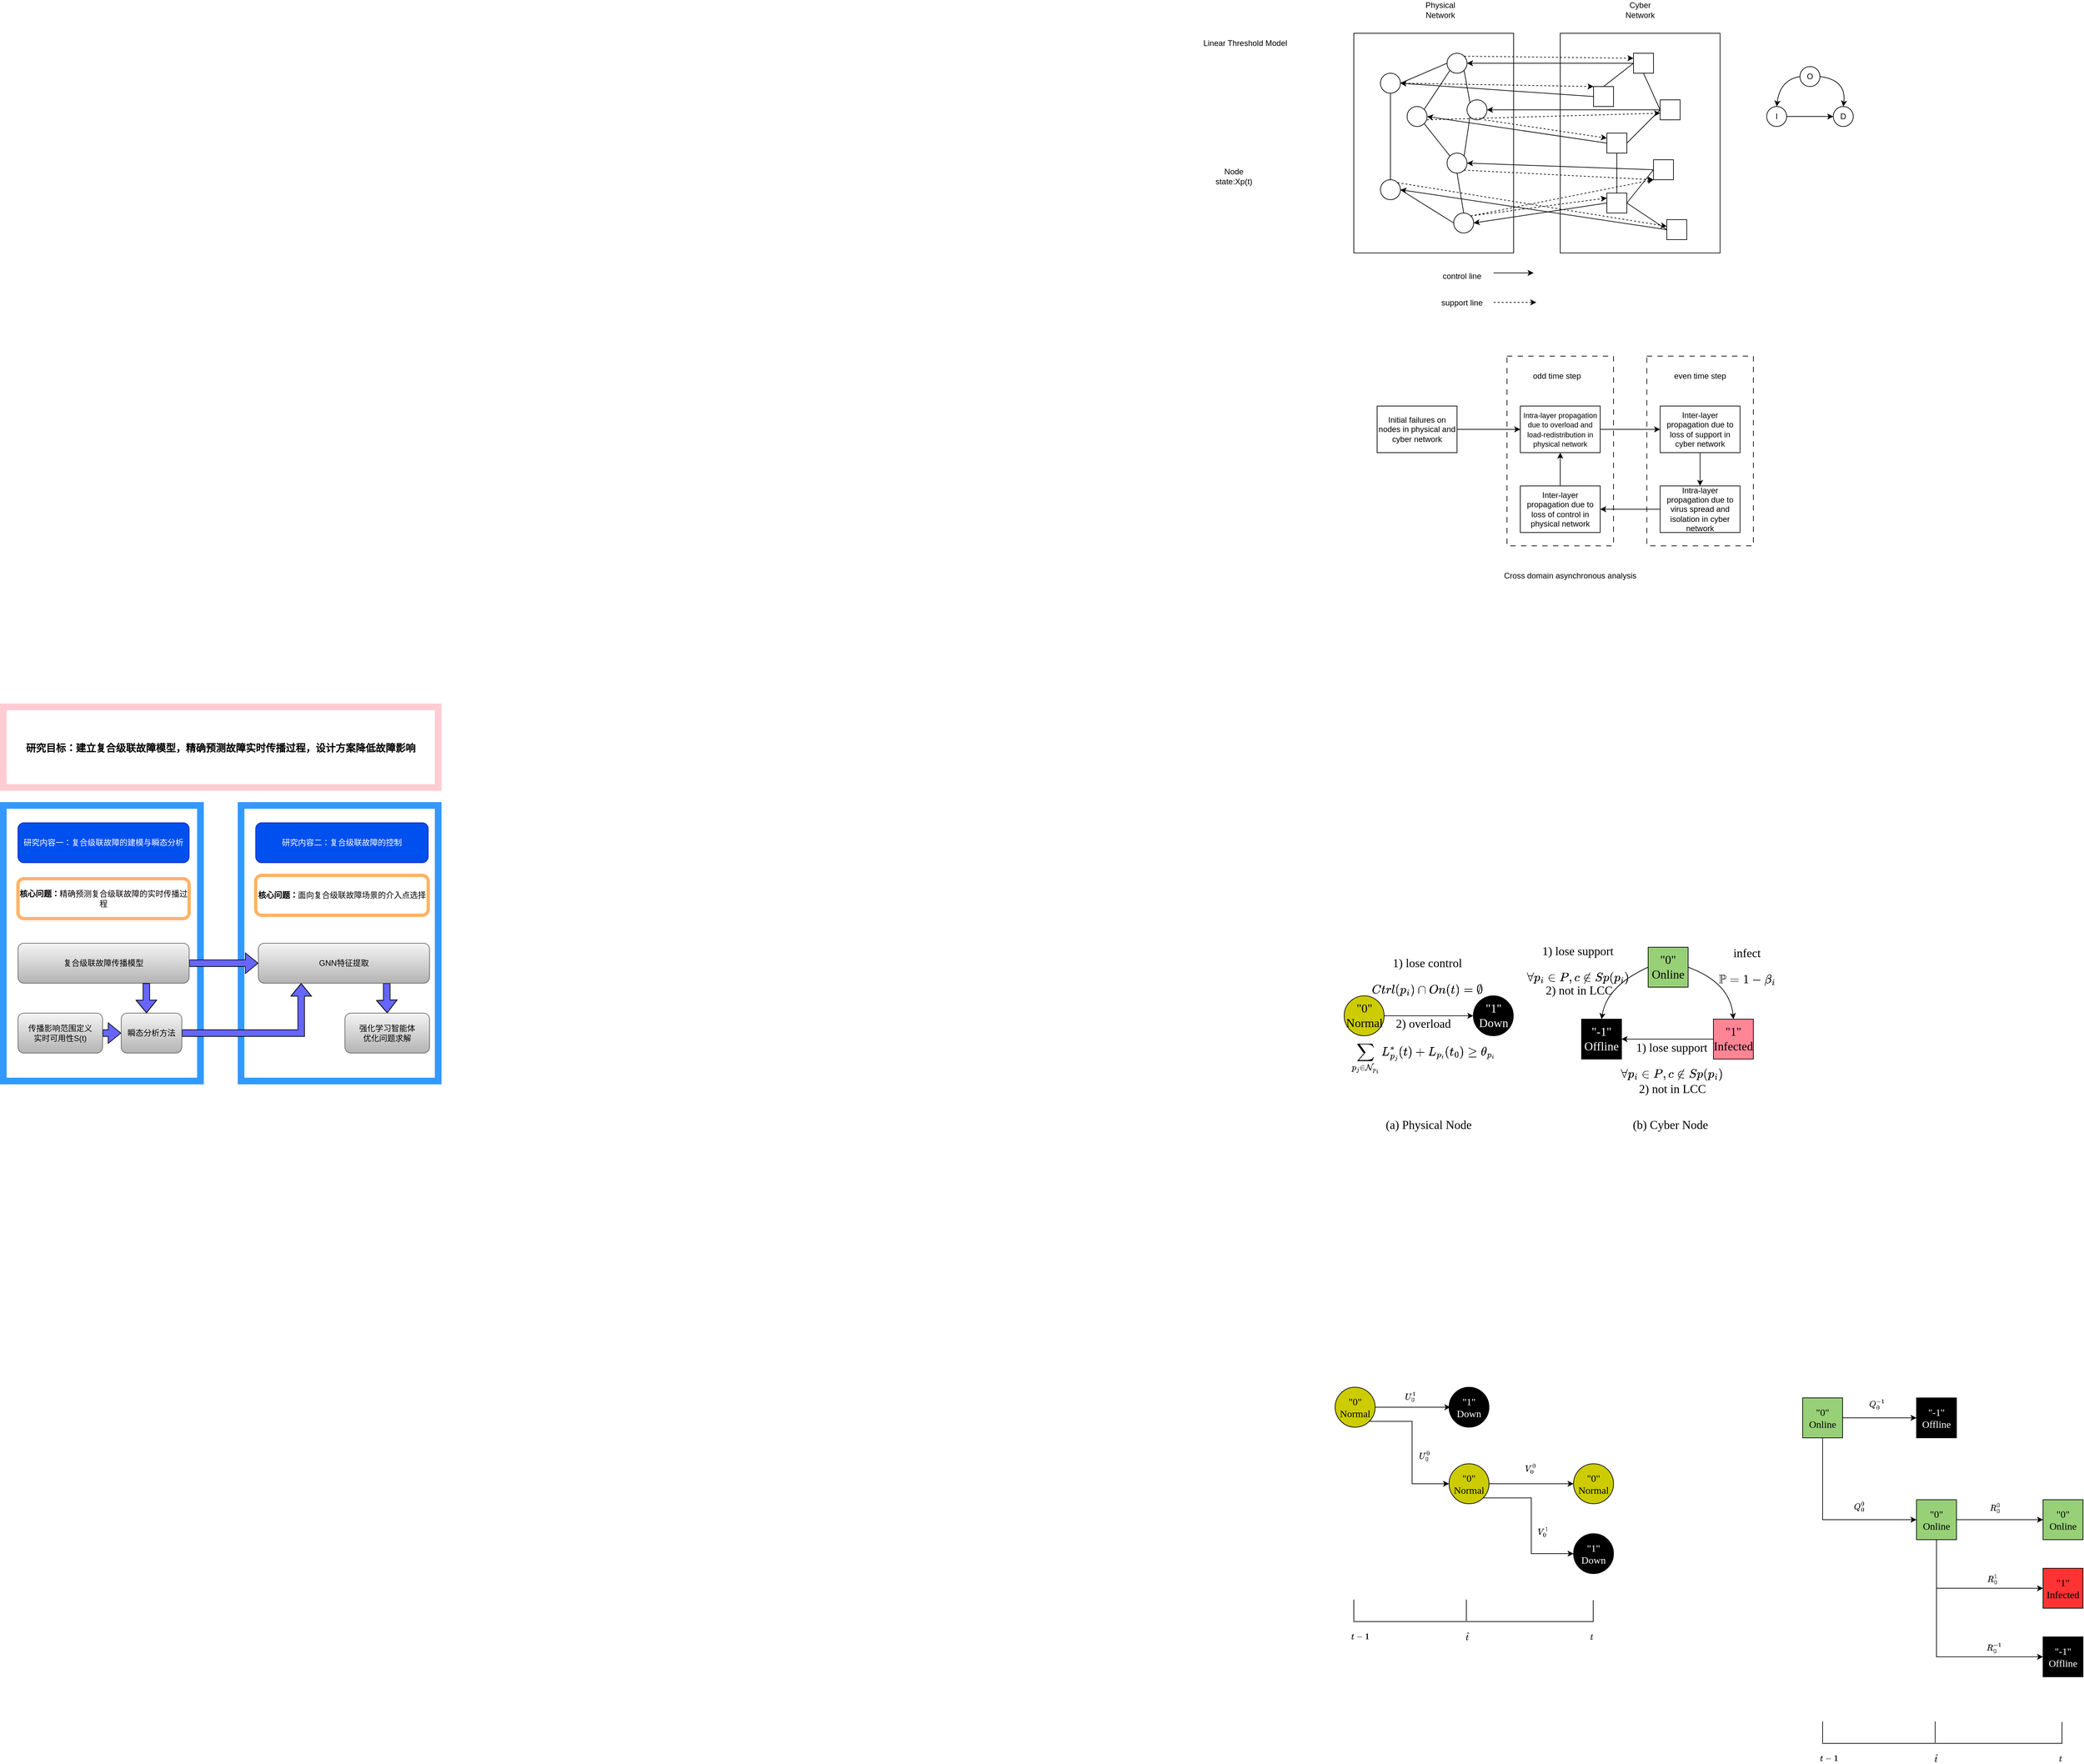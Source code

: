 <mxfile version="24.3.1" type="github">
  <diagram name="第 1 页" id="u9oxC_GmH5SRg3YtXVf3">
    <mxGraphModel dx="3825" dy="1188" grid="0" gridSize="10" guides="1" tooltips="1" connect="1" arrows="1" fold="1" page="0" pageScale="1" pageWidth="827" pageHeight="1169" math="1" shadow="0">
      <root>
        <mxCell id="0" />
        <mxCell id="1" parent="0" />
        <mxCell id="3hDGh_fN547TRMsfohZi-88" value="" style="rounded=0;whiteSpace=wrap;html=1;dashed=1;dashPattern=8 8;" parent="1" vertex="1">
          <mxGeometry x="190" y="525" width="160" height="285" as="geometry" />
        </mxCell>
        <mxCell id="3hDGh_fN547TRMsfohZi-86" value="" style="rounded=0;whiteSpace=wrap;html=1;dashed=1;dashPattern=8 8;" parent="1" vertex="1">
          <mxGeometry x="-20" y="525" width="160" height="285" as="geometry" />
        </mxCell>
        <mxCell id="3hDGh_fN547TRMsfohZi-1" value="" style="rounded=0;whiteSpace=wrap;html=1;" parent="1" vertex="1">
          <mxGeometry x="-250" y="40" width="240" height="330" as="geometry" />
        </mxCell>
        <mxCell id="3hDGh_fN547TRMsfohZi-2" value="" style="ellipse;whiteSpace=wrap;html=1;aspect=fixed;" parent="1" vertex="1">
          <mxGeometry x="-110" y="70" width="30" height="30" as="geometry" />
        </mxCell>
        <mxCell id="3hDGh_fN547TRMsfohZi-3" value="" style="ellipse;whiteSpace=wrap;html=1;aspect=fixed;" parent="1" vertex="1">
          <mxGeometry x="-170" y="150" width="30" height="30" as="geometry" />
        </mxCell>
        <mxCell id="3hDGh_fN547TRMsfohZi-4" value="" style="ellipse;whiteSpace=wrap;html=1;aspect=fixed;" parent="1" vertex="1">
          <mxGeometry x="-80" y="140" width="30" height="30" as="geometry" />
        </mxCell>
        <mxCell id="3hDGh_fN547TRMsfohZi-5" value="" style="ellipse;whiteSpace=wrap;html=1;aspect=fixed;" parent="1" vertex="1">
          <mxGeometry x="-210" y="100" width="30" height="30" as="geometry" />
        </mxCell>
        <mxCell id="3hDGh_fN547TRMsfohZi-6" value="" style="ellipse;whiteSpace=wrap;html=1;aspect=fixed;" parent="1" vertex="1">
          <mxGeometry x="-210" y="260" width="30" height="30" as="geometry" />
        </mxCell>
        <mxCell id="3hDGh_fN547TRMsfohZi-7" value="" style="ellipse;whiteSpace=wrap;html=1;aspect=fixed;" parent="1" vertex="1">
          <mxGeometry x="-110" y="220" width="30" height="30" as="geometry" />
        </mxCell>
        <mxCell id="3hDGh_fN547TRMsfohZi-8" value="" style="ellipse;whiteSpace=wrap;html=1;aspect=fixed;" parent="1" vertex="1">
          <mxGeometry x="-100" y="310" width="30" height="30" as="geometry" />
        </mxCell>
        <mxCell id="3hDGh_fN547TRMsfohZi-10" value="" style="endArrow=none;html=1;rounded=0;entryX=0;entryY=1;entryDx=0;entryDy=0;exitX=1;exitY=0;exitDx=0;exitDy=0;" parent="1" source="3hDGh_fN547TRMsfohZi-3" target="3hDGh_fN547TRMsfohZi-2" edge="1">
          <mxGeometry width="50" height="50" relative="1" as="geometry">
            <mxPoint x="-90" y="430" as="sourcePoint" />
            <mxPoint x="-40" y="380" as="targetPoint" />
          </mxGeometry>
        </mxCell>
        <mxCell id="3hDGh_fN547TRMsfohZi-11" value="" style="endArrow=none;html=1;rounded=0;entryX=1;entryY=1;entryDx=0;entryDy=0;exitX=0;exitY=0;exitDx=0;exitDy=0;" parent="1" source="3hDGh_fN547TRMsfohZi-4" target="3hDGh_fN547TRMsfohZi-2" edge="1">
          <mxGeometry width="50" height="50" relative="1" as="geometry">
            <mxPoint x="-90" y="430" as="sourcePoint" />
            <mxPoint x="-40" y="380" as="targetPoint" />
          </mxGeometry>
        </mxCell>
        <mxCell id="3hDGh_fN547TRMsfohZi-12" value="" style="endArrow=none;html=1;rounded=0;entryX=0;entryY=0.5;entryDx=0;entryDy=0;exitX=1;exitY=0.5;exitDx=0;exitDy=0;" parent="1" source="3hDGh_fN547TRMsfohZi-5" target="3hDGh_fN547TRMsfohZi-2" edge="1">
          <mxGeometry width="50" height="50" relative="1" as="geometry">
            <mxPoint x="-90" y="430" as="sourcePoint" />
            <mxPoint x="-40" y="380" as="targetPoint" />
          </mxGeometry>
        </mxCell>
        <mxCell id="3hDGh_fN547TRMsfohZi-13" value="" style="endArrow=none;html=1;rounded=0;entryX=1;entryY=1;entryDx=0;entryDy=0;exitX=0;exitY=0;exitDx=0;exitDy=0;" parent="1" source="3hDGh_fN547TRMsfohZi-7" target="3hDGh_fN547TRMsfohZi-3" edge="1">
          <mxGeometry width="50" height="50" relative="1" as="geometry">
            <mxPoint x="-90" y="430" as="sourcePoint" />
            <mxPoint x="-40" y="380" as="targetPoint" />
          </mxGeometry>
        </mxCell>
        <mxCell id="3hDGh_fN547TRMsfohZi-14" value="" style="endArrow=none;html=1;rounded=0;entryX=0;entryY=1;entryDx=0;entryDy=0;exitX=1;exitY=0;exitDx=0;exitDy=0;" parent="1" source="3hDGh_fN547TRMsfohZi-7" target="3hDGh_fN547TRMsfohZi-4" edge="1">
          <mxGeometry width="50" height="50" relative="1" as="geometry">
            <mxPoint x="-90" y="430" as="sourcePoint" />
            <mxPoint x="-40" y="380" as="targetPoint" />
          </mxGeometry>
        </mxCell>
        <mxCell id="3hDGh_fN547TRMsfohZi-15" value="" style="endArrow=none;html=1;rounded=0;entryX=0.5;entryY=1;entryDx=0;entryDy=0;exitX=0.5;exitY=0;exitDx=0;exitDy=0;" parent="1" source="3hDGh_fN547TRMsfohZi-8" target="3hDGh_fN547TRMsfohZi-7" edge="1">
          <mxGeometry width="50" height="50" relative="1" as="geometry">
            <mxPoint x="-90" y="430" as="sourcePoint" />
            <mxPoint x="-40" y="380" as="targetPoint" />
          </mxGeometry>
        </mxCell>
        <mxCell id="3hDGh_fN547TRMsfohZi-16" value="" style="endArrow=none;html=1;rounded=0;entryX=0.5;entryY=1;entryDx=0;entryDy=0;exitX=0.5;exitY=0;exitDx=0;exitDy=0;" parent="1" source="3hDGh_fN547TRMsfohZi-6" target="3hDGh_fN547TRMsfohZi-5" edge="1">
          <mxGeometry width="50" height="50" relative="1" as="geometry">
            <mxPoint x="-90" y="430" as="sourcePoint" />
            <mxPoint x="-40" y="380" as="targetPoint" />
          </mxGeometry>
        </mxCell>
        <mxCell id="3hDGh_fN547TRMsfohZi-17" value="" style="endArrow=none;html=1;rounded=0;entryX=1;entryY=0.5;entryDx=0;entryDy=0;exitX=0;exitY=0.5;exitDx=0;exitDy=0;" parent="1" source="3hDGh_fN547TRMsfohZi-8" target="3hDGh_fN547TRMsfohZi-6" edge="1">
          <mxGeometry width="50" height="50" relative="1" as="geometry">
            <mxPoint x="-90" y="430" as="sourcePoint" />
            <mxPoint x="-40" y="380" as="targetPoint" />
          </mxGeometry>
        </mxCell>
        <mxCell id="3hDGh_fN547TRMsfohZi-18" value="" style="rounded=0;whiteSpace=wrap;html=1;" parent="1" vertex="1">
          <mxGeometry x="60" y="40" width="240" height="330" as="geometry" />
        </mxCell>
        <mxCell id="3hDGh_fN547TRMsfohZi-32" value="" style="rounded=0;whiteSpace=wrap;html=1;" parent="1" vertex="1">
          <mxGeometry x="170" y="70" width="30" height="30" as="geometry" />
        </mxCell>
        <mxCell id="3hDGh_fN547TRMsfohZi-33" value="" style="rounded=0;whiteSpace=wrap;html=1;" parent="1" vertex="1">
          <mxGeometry x="110" y="120" width="30" height="30" as="geometry" />
        </mxCell>
        <mxCell id="3hDGh_fN547TRMsfohZi-34" value="" style="rounded=0;whiteSpace=wrap;html=1;" parent="1" vertex="1">
          <mxGeometry x="210" y="140" width="30" height="30" as="geometry" />
        </mxCell>
        <mxCell id="3hDGh_fN547TRMsfohZi-35" value="" style="rounded=0;whiteSpace=wrap;html=1;" parent="1" vertex="1">
          <mxGeometry x="130" y="190" width="30" height="30" as="geometry" />
        </mxCell>
        <mxCell id="3hDGh_fN547TRMsfohZi-36" value="" style="rounded=0;whiteSpace=wrap;html=1;" parent="1" vertex="1">
          <mxGeometry x="200" y="230" width="30" height="30" as="geometry" />
        </mxCell>
        <mxCell id="3hDGh_fN547TRMsfohZi-37" value="" style="rounded=0;whiteSpace=wrap;html=1;" parent="1" vertex="1">
          <mxGeometry x="130" y="280" width="30" height="30" as="geometry" />
        </mxCell>
        <mxCell id="3hDGh_fN547TRMsfohZi-38" value="" style="rounded=0;whiteSpace=wrap;html=1;" parent="1" vertex="1">
          <mxGeometry x="220" y="320" width="30" height="30" as="geometry" />
        </mxCell>
        <mxCell id="3hDGh_fN547TRMsfohZi-39" value="" style="endArrow=none;html=1;rounded=0;entryX=0;entryY=0.5;entryDx=0;entryDy=0;exitX=0.5;exitY=0;exitDx=0;exitDy=0;" parent="1" source="3hDGh_fN547TRMsfohZi-33" target="3hDGh_fN547TRMsfohZi-32" edge="1">
          <mxGeometry width="50" height="50" relative="1" as="geometry">
            <mxPoint x="-40" y="310" as="sourcePoint" />
            <mxPoint x="10" y="260" as="targetPoint" />
          </mxGeometry>
        </mxCell>
        <mxCell id="3hDGh_fN547TRMsfohZi-40" value="" style="endArrow=none;html=1;rounded=0;entryX=0.5;entryY=1;entryDx=0;entryDy=0;exitX=0;exitY=0.5;exitDx=0;exitDy=0;" parent="1" source="3hDGh_fN547TRMsfohZi-34" target="3hDGh_fN547TRMsfohZi-32" edge="1">
          <mxGeometry width="50" height="50" relative="1" as="geometry">
            <mxPoint x="-40" y="310" as="sourcePoint" />
            <mxPoint x="10" y="260" as="targetPoint" />
          </mxGeometry>
        </mxCell>
        <mxCell id="3hDGh_fN547TRMsfohZi-41" value="" style="endArrow=none;html=1;rounded=0;entryX=0;entryY=0.5;entryDx=0;entryDy=0;exitX=1;exitY=0.5;exitDx=0;exitDy=0;" parent="1" source="3hDGh_fN547TRMsfohZi-35" target="3hDGh_fN547TRMsfohZi-34" edge="1">
          <mxGeometry width="50" height="50" relative="1" as="geometry">
            <mxPoint x="-40" y="310" as="sourcePoint" />
            <mxPoint x="10" y="260" as="targetPoint" />
          </mxGeometry>
        </mxCell>
        <mxCell id="3hDGh_fN547TRMsfohZi-42" value="" style="endArrow=none;html=1;rounded=0;entryX=0.5;entryY=1;entryDx=0;entryDy=0;exitX=0.5;exitY=0;exitDx=0;exitDy=0;" parent="1" source="3hDGh_fN547TRMsfohZi-37" target="3hDGh_fN547TRMsfohZi-35" edge="1">
          <mxGeometry width="50" height="50" relative="1" as="geometry">
            <mxPoint x="-40" y="310" as="sourcePoint" />
            <mxPoint x="10" y="260" as="targetPoint" />
          </mxGeometry>
        </mxCell>
        <mxCell id="3hDGh_fN547TRMsfohZi-43" value="" style="endArrow=none;html=1;rounded=0;entryX=0;entryY=0.5;entryDx=0;entryDy=0;exitX=1;exitY=0.5;exitDx=0;exitDy=0;" parent="1" source="3hDGh_fN547TRMsfohZi-37" target="3hDGh_fN547TRMsfohZi-36" edge="1">
          <mxGeometry width="50" height="50" relative="1" as="geometry">
            <mxPoint x="-40" y="310" as="sourcePoint" />
            <mxPoint x="10" y="260" as="targetPoint" />
          </mxGeometry>
        </mxCell>
        <mxCell id="3hDGh_fN547TRMsfohZi-44" value="" style="endArrow=none;html=1;rounded=0;entryX=0;entryY=0.5;entryDx=0;entryDy=0;exitX=1;exitY=0.5;exitDx=0;exitDy=0;" parent="1" source="3hDGh_fN547TRMsfohZi-37" target="3hDGh_fN547TRMsfohZi-38" edge="1">
          <mxGeometry width="50" height="50" relative="1" as="geometry">
            <mxPoint x="-40" y="310" as="sourcePoint" />
            <mxPoint x="10" y="260" as="targetPoint" />
          </mxGeometry>
        </mxCell>
        <mxCell id="3hDGh_fN547TRMsfohZi-45" value="" style="endArrow=classic;html=1;rounded=0;exitX=0;exitY=0.5;exitDx=0;exitDy=0;entryX=1;entryY=0.5;entryDx=0;entryDy=0;" parent="1" source="3hDGh_fN547TRMsfohZi-37" target="3hDGh_fN547TRMsfohZi-8" edge="1">
          <mxGeometry width="50" height="50" relative="1" as="geometry">
            <mxPoint x="30" y="310" as="sourcePoint" />
            <mxPoint x="80" y="260" as="targetPoint" />
          </mxGeometry>
        </mxCell>
        <mxCell id="3hDGh_fN547TRMsfohZi-46" value="" style="endArrow=classic;html=1;rounded=0;exitX=0;exitY=0.5;exitDx=0;exitDy=0;entryX=1;entryY=0.5;entryDx=0;entryDy=0;" parent="1" source="3hDGh_fN547TRMsfohZi-38" target="3hDGh_fN547TRMsfohZi-6" edge="1">
          <mxGeometry width="50" height="50" relative="1" as="geometry">
            <mxPoint x="30" y="310" as="sourcePoint" />
            <mxPoint x="80" y="260" as="targetPoint" />
          </mxGeometry>
        </mxCell>
        <mxCell id="3hDGh_fN547TRMsfohZi-47" value="" style="endArrow=classic;html=1;rounded=0;exitX=0;exitY=0.5;exitDx=0;exitDy=0;entryX=1;entryY=0.5;entryDx=0;entryDy=0;" parent="1" source="3hDGh_fN547TRMsfohZi-36" target="3hDGh_fN547TRMsfohZi-7" edge="1">
          <mxGeometry width="50" height="50" relative="1" as="geometry">
            <mxPoint x="30" y="310" as="sourcePoint" />
            <mxPoint x="80" y="260" as="targetPoint" />
          </mxGeometry>
        </mxCell>
        <mxCell id="3hDGh_fN547TRMsfohZi-48" value="" style="endArrow=classic;html=1;rounded=0;exitX=0;exitY=0.5;exitDx=0;exitDy=0;entryX=1;entryY=0.5;entryDx=0;entryDy=0;" parent="1" source="3hDGh_fN547TRMsfohZi-35" target="3hDGh_fN547TRMsfohZi-3" edge="1">
          <mxGeometry width="50" height="50" relative="1" as="geometry">
            <mxPoint x="30" y="310" as="sourcePoint" />
            <mxPoint x="80" y="260" as="targetPoint" />
          </mxGeometry>
        </mxCell>
        <mxCell id="3hDGh_fN547TRMsfohZi-49" value="" style="endArrow=classic;html=1;rounded=0;exitX=0;exitY=0.5;exitDx=0;exitDy=0;entryX=1;entryY=0.5;entryDx=0;entryDy=0;" parent="1" source="3hDGh_fN547TRMsfohZi-34" target="3hDGh_fN547TRMsfohZi-4" edge="1">
          <mxGeometry width="50" height="50" relative="1" as="geometry">
            <mxPoint x="30" y="310" as="sourcePoint" />
            <mxPoint x="80" y="260" as="targetPoint" />
          </mxGeometry>
        </mxCell>
        <mxCell id="3hDGh_fN547TRMsfohZi-50" value="" style="endArrow=classic;html=1;rounded=0;exitX=0;exitY=0.5;exitDx=0;exitDy=0;entryX=1;entryY=0.5;entryDx=0;entryDy=0;" parent="1" source="3hDGh_fN547TRMsfohZi-33" target="3hDGh_fN547TRMsfohZi-5" edge="1">
          <mxGeometry width="50" height="50" relative="1" as="geometry">
            <mxPoint x="30" y="310" as="sourcePoint" />
            <mxPoint x="80" y="260" as="targetPoint" />
          </mxGeometry>
        </mxCell>
        <mxCell id="3hDGh_fN547TRMsfohZi-51" value="" style="endArrow=classic;html=1;rounded=0;exitX=0;exitY=0.5;exitDx=0;exitDy=0;entryX=1;entryY=0.5;entryDx=0;entryDy=0;" parent="1" source="3hDGh_fN547TRMsfohZi-32" target="3hDGh_fN547TRMsfohZi-2" edge="1">
          <mxGeometry width="50" height="50" relative="1" as="geometry">
            <mxPoint x="30" y="310" as="sourcePoint" />
            <mxPoint x="80" y="260" as="targetPoint" />
          </mxGeometry>
        </mxCell>
        <mxCell id="3hDGh_fN547TRMsfohZi-52" value="" style="endArrow=classic;html=1;rounded=0;exitX=1;exitY=0;exitDx=0;exitDy=0;entryX=0;entryY=0.25;entryDx=0;entryDy=0;dashed=1;" parent="1" source="3hDGh_fN547TRMsfohZi-2" target="3hDGh_fN547TRMsfohZi-32" edge="1">
          <mxGeometry width="50" height="50" relative="1" as="geometry">
            <mxPoint x="30" y="310" as="sourcePoint" />
            <mxPoint x="80" y="260" as="targetPoint" />
          </mxGeometry>
        </mxCell>
        <mxCell id="3hDGh_fN547TRMsfohZi-53" value="Physical Network" style="text;html=1;strokeColor=none;fillColor=none;align=center;verticalAlign=middle;whiteSpace=wrap;rounded=0;" parent="1" vertex="1">
          <mxGeometry x="-150" y="-10" width="60" height="30" as="geometry" />
        </mxCell>
        <mxCell id="3hDGh_fN547TRMsfohZi-54" value="Cyber Network" style="text;html=1;strokeColor=none;fillColor=none;align=center;verticalAlign=middle;whiteSpace=wrap;rounded=0;" parent="1" vertex="1">
          <mxGeometry x="150" y="-10" width="60" height="30" as="geometry" />
        </mxCell>
        <mxCell id="3hDGh_fN547TRMsfohZi-55" value="Linear Threshold Model" style="text;html=1;strokeColor=none;fillColor=none;align=center;verticalAlign=middle;whiteSpace=wrap;rounded=0;" parent="1" vertex="1">
          <mxGeometry x="-483" y="40" width="140" height="30" as="geometry" />
        </mxCell>
        <mxCell id="3hDGh_fN547TRMsfohZi-56" value="Node state:Xp(t)" style="text;html=1;strokeColor=none;fillColor=none;align=center;verticalAlign=middle;whiteSpace=wrap;rounded=0;" parent="1" vertex="1">
          <mxGeometry x="-460" y="240" width="60" height="30" as="geometry" />
        </mxCell>
        <mxCell id="3hDGh_fN547TRMsfohZi-57" value="O" style="ellipse;whiteSpace=wrap;html=1;aspect=fixed;" parent="1" vertex="1">
          <mxGeometry x="420" y="90" width="30" height="30" as="geometry" />
        </mxCell>
        <mxCell id="3hDGh_fN547TRMsfohZi-58" value="I" style="ellipse;whiteSpace=wrap;html=1;aspect=fixed;" parent="1" vertex="1">
          <mxGeometry x="370" y="150" width="30" height="30" as="geometry" />
        </mxCell>
        <mxCell id="3hDGh_fN547TRMsfohZi-59" value="D" style="ellipse;whiteSpace=wrap;html=1;aspect=fixed;" parent="1" vertex="1">
          <mxGeometry x="470" y="150" width="30" height="30" as="geometry" />
        </mxCell>
        <mxCell id="3hDGh_fN547TRMsfohZi-60" value="" style="curved=1;endArrow=classic;html=1;rounded=0;exitX=0;exitY=0.5;exitDx=0;exitDy=0;entryX=0.5;entryY=0;entryDx=0;entryDy=0;" parent="1" source="3hDGh_fN547TRMsfohZi-57" target="3hDGh_fN547TRMsfohZi-58" edge="1">
          <mxGeometry width="50" height="50" relative="1" as="geometry">
            <mxPoint x="310" y="300" as="sourcePoint" />
            <mxPoint x="410" y="150" as="targetPoint" />
            <Array as="points">
              <mxPoint x="390" y="110" />
            </Array>
          </mxGeometry>
        </mxCell>
        <mxCell id="3hDGh_fN547TRMsfohZi-61" value="" style="curved=1;endArrow=classic;html=1;rounded=0;exitX=1;exitY=0.5;exitDx=0;exitDy=0;entryX=0.5;entryY=0;entryDx=0;entryDy=0;" parent="1" source="3hDGh_fN547TRMsfohZi-57" target="3hDGh_fN547TRMsfohZi-59" edge="1">
          <mxGeometry width="50" height="50" relative="1" as="geometry">
            <mxPoint x="430" y="115" as="sourcePoint" />
            <mxPoint x="395" y="160" as="targetPoint" />
            <Array as="points">
              <mxPoint x="490" y="110" />
            </Array>
          </mxGeometry>
        </mxCell>
        <mxCell id="3hDGh_fN547TRMsfohZi-62" value="" style="endArrow=classic;html=1;rounded=0;exitX=1;exitY=0.5;exitDx=0;exitDy=0;entryX=0;entryY=0.5;entryDx=0;entryDy=0;" parent="1" source="3hDGh_fN547TRMsfohZi-58" target="3hDGh_fN547TRMsfohZi-59" edge="1">
          <mxGeometry width="50" height="50" relative="1" as="geometry">
            <mxPoint x="310" y="300" as="sourcePoint" />
            <mxPoint x="360" y="250" as="targetPoint" />
          </mxGeometry>
        </mxCell>
        <mxCell id="3hDGh_fN547TRMsfohZi-63" value="" style="endArrow=classic;html=1;rounded=0;" parent="1" edge="1">
          <mxGeometry width="50" height="50" relative="1" as="geometry">
            <mxPoint x="-40" y="400" as="sourcePoint" />
            <mxPoint x="20" y="400" as="targetPoint" />
          </mxGeometry>
        </mxCell>
        <mxCell id="3hDGh_fN547TRMsfohZi-64" value="control line" style="text;html=1;strokeColor=none;fillColor=none;align=center;verticalAlign=middle;whiteSpace=wrap;rounded=0;" parent="1" vertex="1">
          <mxGeometry x="-125" y="390" width="75" height="30" as="geometry" />
        </mxCell>
        <mxCell id="3hDGh_fN547TRMsfohZi-65" value="support line" style="text;html=1;strokeColor=none;fillColor=none;align=center;verticalAlign=middle;whiteSpace=wrap;rounded=0;" parent="1" vertex="1">
          <mxGeometry x="-125" y="430" width="75" height="30" as="geometry" />
        </mxCell>
        <mxCell id="3hDGh_fN547TRMsfohZi-66" value="" style="endArrow=classic;html=1;rounded=0;exitX=1;exitY=0;exitDx=0;exitDy=0;dashed=1;" parent="1" edge="1">
          <mxGeometry width="50" height="50" relative="1" as="geometry">
            <mxPoint x="-40" y="444.29" as="sourcePoint" />
            <mxPoint x="24" y="444.29" as="targetPoint" />
          </mxGeometry>
        </mxCell>
        <mxCell id="3hDGh_fN547TRMsfohZi-67" value="" style="endArrow=classic;html=1;rounded=0;exitX=1;exitY=0.5;exitDx=0;exitDy=0;dashed=1;" parent="1" source="3hDGh_fN547TRMsfohZi-5" edge="1">
          <mxGeometry width="50" height="50" relative="1" as="geometry">
            <mxPoint x="-74" y="84" as="sourcePoint" />
            <mxPoint x="110" y="120" as="targetPoint" />
          </mxGeometry>
        </mxCell>
        <mxCell id="3hDGh_fN547TRMsfohZi-68" value="" style="endArrow=classic;html=1;rounded=0;dashed=1;" parent="1" edge="1">
          <mxGeometry width="50" height="50" relative="1" as="geometry">
            <mxPoint x="-140" y="170" as="sourcePoint" />
            <mxPoint x="210" y="160" as="targetPoint" />
          </mxGeometry>
        </mxCell>
        <mxCell id="3hDGh_fN547TRMsfohZi-69" value="" style="endArrow=classic;html=1;rounded=0;entryX=0;entryY=0.25;entryDx=0;entryDy=0;dashed=1;" parent="1" target="3hDGh_fN547TRMsfohZi-35" edge="1">
          <mxGeometry width="50" height="50" relative="1" as="geometry">
            <mxPoint x="-54" y="170" as="sourcePoint" />
            <mxPoint x="200" y="108" as="targetPoint" />
          </mxGeometry>
        </mxCell>
        <mxCell id="3hDGh_fN547TRMsfohZi-70" value="" style="endArrow=classic;html=1;rounded=0;exitX=1;exitY=1;exitDx=0;exitDy=0;dashed=1;" parent="1" source="3hDGh_fN547TRMsfohZi-7" edge="1">
          <mxGeometry width="50" height="50" relative="1" as="geometry">
            <mxPoint x="-44" y="114" as="sourcePoint" />
            <mxPoint x="200" y="260" as="targetPoint" />
          </mxGeometry>
        </mxCell>
        <mxCell id="3hDGh_fN547TRMsfohZi-71" value="" style="endArrow=classic;html=1;rounded=0;exitX=1;exitY=0;exitDx=0;exitDy=0;dashed=1;" parent="1" source="3hDGh_fN547TRMsfohZi-6" edge="1">
          <mxGeometry width="50" height="50" relative="1" as="geometry">
            <mxPoint x="-34" y="124" as="sourcePoint" />
            <mxPoint x="220" y="330" as="targetPoint" />
          </mxGeometry>
        </mxCell>
        <mxCell id="3hDGh_fN547TRMsfohZi-72" value="" style="endArrow=classic;html=1;rounded=0;exitX=1;exitY=0;exitDx=0;exitDy=0;entryX=0;entryY=0.25;entryDx=0;entryDy=0;dashed=1;" parent="1" source="3hDGh_fN547TRMsfohZi-8" target="3hDGh_fN547TRMsfohZi-37" edge="1">
          <mxGeometry width="50" height="50" relative="1" as="geometry">
            <mxPoint x="-24" y="134" as="sourcePoint" />
            <mxPoint x="230" y="138" as="targetPoint" />
          </mxGeometry>
        </mxCell>
        <mxCell id="3hDGh_fN547TRMsfohZi-73" value="" style="endArrow=classic;html=1;rounded=0;exitX=1;exitY=0;exitDx=0;exitDy=0;dashed=1;" parent="1" source="3hDGh_fN547TRMsfohZi-8" edge="1">
          <mxGeometry width="50" height="50" relative="1" as="geometry">
            <mxPoint x="-14" y="144" as="sourcePoint" />
            <mxPoint x="200" y="260" as="targetPoint" />
          </mxGeometry>
        </mxCell>
        <mxCell id="3hDGh_fN547TRMsfohZi-74" value="Initial failures on nodes in physical and cyber network" style="rounded=0;whiteSpace=wrap;html=1;" parent="1" vertex="1">
          <mxGeometry x="-215" y="600" width="120" height="70" as="geometry" />
        </mxCell>
        <mxCell id="3hDGh_fN547TRMsfohZi-75" value="" style="endArrow=classic;html=1;rounded=0;exitX=1;exitY=0.5;exitDx=0;exitDy=0;" parent="1" source="3hDGh_fN547TRMsfohZi-74" target="3hDGh_fN547TRMsfohZi-76" edge="1">
          <mxGeometry width="50" height="50" relative="1" as="geometry">
            <mxPoint x="70" y="530" as="sourcePoint" />
            <mxPoint x="20" y="640" as="targetPoint" />
          </mxGeometry>
        </mxCell>
        <mxCell id="3hDGh_fN547TRMsfohZi-84" value="" style="edgeStyle=orthogonalEdgeStyle;rounded=0;orthogonalLoop=1;jettySize=auto;html=1;" parent="1" source="3hDGh_fN547TRMsfohZi-76" target="3hDGh_fN547TRMsfohZi-77" edge="1">
          <mxGeometry relative="1" as="geometry" />
        </mxCell>
        <mxCell id="3hDGh_fN547TRMsfohZi-76" value="&lt;font style=&quot;font-size: 11px;&quot;&gt;Intra-layer propagation due to overload and load-redistribution in physical network&lt;/font&gt;" style="rounded=0;whiteSpace=wrap;html=1;" parent="1" vertex="1">
          <mxGeometry y="600" width="120" height="70" as="geometry" />
        </mxCell>
        <mxCell id="3hDGh_fN547TRMsfohZi-80" value="" style="edgeStyle=orthogonalEdgeStyle;rounded=0;orthogonalLoop=1;jettySize=auto;html=1;" parent="1" source="3hDGh_fN547TRMsfohZi-77" target="3hDGh_fN547TRMsfohZi-79" edge="1">
          <mxGeometry relative="1" as="geometry" />
        </mxCell>
        <mxCell id="3hDGh_fN547TRMsfohZi-77" value="Inter-layer propagation due to loss of support in cyber network" style="rounded=0;whiteSpace=wrap;html=1;" parent="1" vertex="1">
          <mxGeometry x="210" y="600" width="120" height="70" as="geometry" />
        </mxCell>
        <mxCell id="3hDGh_fN547TRMsfohZi-82" value="" style="edgeStyle=orthogonalEdgeStyle;rounded=0;orthogonalLoop=1;jettySize=auto;html=1;" parent="1" source="3hDGh_fN547TRMsfohZi-79" target="3hDGh_fN547TRMsfohZi-81" edge="1">
          <mxGeometry relative="1" as="geometry" />
        </mxCell>
        <mxCell id="3hDGh_fN547TRMsfohZi-79" value="Intra-layer propagation due to virus spread and isolation in cyber network" style="rounded=0;whiteSpace=wrap;html=1;" parent="1" vertex="1">
          <mxGeometry x="210" y="720" width="120" height="70" as="geometry" />
        </mxCell>
        <mxCell id="3hDGh_fN547TRMsfohZi-83" value="" style="edgeStyle=orthogonalEdgeStyle;rounded=0;orthogonalLoop=1;jettySize=auto;html=1;" parent="1" source="3hDGh_fN547TRMsfohZi-81" target="3hDGh_fN547TRMsfohZi-76" edge="1">
          <mxGeometry relative="1" as="geometry" />
        </mxCell>
        <mxCell id="3hDGh_fN547TRMsfohZi-81" value="Inter-layer propagation due to loss of control in physical network" style="rounded=0;whiteSpace=wrap;html=1;" parent="1" vertex="1">
          <mxGeometry y="720" width="120" height="70" as="geometry" />
        </mxCell>
        <mxCell id="3hDGh_fN547TRMsfohZi-85" value="Cross domain asynchronous analysis" style="text;html=1;strokeColor=none;fillColor=none;align=center;verticalAlign=middle;whiteSpace=wrap;rounded=0;" parent="1" vertex="1">
          <mxGeometry x="-40" y="840" width="230" height="30" as="geometry" />
        </mxCell>
        <mxCell id="3hDGh_fN547TRMsfohZi-87" value="odd time step" style="text;html=1;strokeColor=none;fillColor=none;align=center;verticalAlign=middle;whiteSpace=wrap;rounded=0;" parent="1" vertex="1">
          <mxGeometry x="15" y="540" width="80" height="30" as="geometry" />
        </mxCell>
        <mxCell id="3hDGh_fN547TRMsfohZi-89" value="even time step" style="text;html=1;strokeColor=none;fillColor=none;align=center;verticalAlign=middle;whiteSpace=wrap;rounded=0;" parent="1" vertex="1">
          <mxGeometry x="225" y="540" width="90" height="30" as="geometry" />
        </mxCell>
        <mxCell id="nRc3fNsSbU6mbXqscD8P-4" style="edgeStyle=orthogonalEdgeStyle;rounded=0;orthogonalLoop=1;jettySize=auto;html=1;exitX=1;exitY=0.5;exitDx=0;exitDy=0;entryX=0;entryY=0.5;entryDx=0;entryDy=0;" parent="1" source="nRc3fNsSbU6mbXqscD8P-1" edge="1">
          <mxGeometry relative="1" as="geometry">
            <mxPoint x="-105" y="2104" as="targetPoint" />
          </mxGeometry>
        </mxCell>
        <mxCell id="nRc3fNsSbU6mbXqscD8P-6" value="$$U_0^1$$" style="edgeLabel;html=1;align=center;verticalAlign=middle;resizable=0;points=[];labelBackgroundColor=none;" parent="nRc3fNsSbU6mbXqscD8P-4" vertex="1" connectable="0">
          <mxGeometry x="-0.097" y="3" relative="1" as="geometry">
            <mxPoint x="2" y="-13" as="offset" />
          </mxGeometry>
        </mxCell>
        <mxCell id="nRc3fNsSbU6mbXqscD8P-10" style="edgeStyle=orthogonalEdgeStyle;rounded=0;orthogonalLoop=1;jettySize=auto;html=1;exitX=1;exitY=1;exitDx=0;exitDy=0;entryX=0;entryY=0.5;entryDx=0;entryDy=0;" parent="1" source="nRc3fNsSbU6mbXqscD8P-1" target="nRc3fNsSbU6mbXqscD8P-9" edge="1">
          <mxGeometry relative="1" as="geometry" />
        </mxCell>
        <mxCell id="nRc3fNsSbU6mbXqscD8P-1" value="&quot;0&quot;&lt;br style=&quot;border-color: var(--border-color); font-size: 15px;&quot;&gt;&lt;span style=&quot;font-size: 15px;&quot;&gt;Normal&lt;/span&gt;" style="ellipse;whiteSpace=wrap;html=1;aspect=fixed;fillColor=#CCCC00;fontFamily=Times New Roman;fontSize=15;" parent="1" vertex="1">
          <mxGeometry x="-278" y="2074" width="60" height="60" as="geometry" />
        </mxCell>
        <mxCell id="nRc3fNsSbU6mbXqscD8P-5" style="edgeStyle=orthogonalEdgeStyle;rounded=0;orthogonalLoop=1;jettySize=auto;html=1;exitX=1;exitY=0.5;exitDx=0;exitDy=0;entryX=0;entryY=0.5;entryDx=0;entryDy=0;" parent="1" source="nRc3fNsSbU6mbXqscD8P-9" target="nRc3fNsSbU6mbXqscD8P-3" edge="1">
          <mxGeometry relative="1" as="geometry">
            <mxPoint x="13" y="2218.5" as="sourcePoint" />
            <mxPoint x="126" y="2218.5" as="targetPoint" />
          </mxGeometry>
        </mxCell>
        <mxCell id="nRc3fNsSbU6mbXqscD8P-7" value="$$V_0^0$$" style="edgeLabel;html=1;align=center;verticalAlign=middle;resizable=0;points=[];labelBackgroundColor=none;" parent="nRc3fNsSbU6mbXqscD8P-5" vertex="1" connectable="0">
          <mxGeometry x="-0.009" y="-4" relative="1" as="geometry">
            <mxPoint x="-1" y="-27" as="offset" />
          </mxGeometry>
        </mxCell>
        <mxCell id="nRc3fNsSbU6mbXqscD8P-3" value="&quot;0&quot;&lt;br style=&quot;border-color: var(--border-color); font-size: 15px;&quot;&gt;&lt;span style=&quot;font-size: 15px;&quot;&gt;Normal&lt;/span&gt;" style="ellipse;whiteSpace=wrap;html=1;aspect=fixed;fillColor=#CCCC00;fontFamily=Times New Roman;fontSize=15;" parent="1" vertex="1">
          <mxGeometry x="80" y="2189" width="60" height="60" as="geometry" />
        </mxCell>
        <mxCell id="nRc3fNsSbU6mbXqscD8P-8" value="&lt;font color=&quot;#ffffff&quot; style=&quot;font-size: 15px;&quot;&gt;&quot;1&quot;&lt;br style=&quot;border-color: var(--border-color); font-size: 15px;&quot;&gt;&lt;/font&gt;&lt;span style=&quot;color: rgb(255, 255, 255); font-size: 15px;&quot;&gt;Down&lt;/span&gt;" style="ellipse;whiteSpace=wrap;html=1;aspect=fixed;fillColor=#000000;fontFamily=Times New Roman;fontSize=15;" parent="1" vertex="1">
          <mxGeometry x="-107" y="2074" width="60" height="60" as="geometry" />
        </mxCell>
        <mxCell id="nRc3fNsSbU6mbXqscD8P-15" style="edgeStyle=orthogonalEdgeStyle;rounded=0;orthogonalLoop=1;jettySize=auto;html=1;exitX=1;exitY=1;exitDx=0;exitDy=0;entryX=0;entryY=0.5;entryDx=0;entryDy=0;" parent="1" source="nRc3fNsSbU6mbXqscD8P-9" target="nRc3fNsSbU6mbXqscD8P-14" edge="1">
          <mxGeometry relative="1" as="geometry" />
        </mxCell>
        <mxCell id="nRc3fNsSbU6mbXqscD8P-9" value="&quot;0&quot;&lt;br style=&quot;border-color: var(--border-color); font-size: 15px;&quot;&gt;&lt;span style=&quot;font-size: 15px;&quot;&gt;Normal&lt;/span&gt;" style="ellipse;whiteSpace=wrap;html=1;aspect=fixed;fillColor=#CCCC00;fontFamily=Times New Roman;fontSize=15;" parent="1" vertex="1">
          <mxGeometry x="-107" y="2189" width="60" height="60" as="geometry" />
        </mxCell>
        <mxCell id="nRc3fNsSbU6mbXqscD8P-13" value="$$U_0^0$$" style="edgeLabel;html=1;align=center;verticalAlign=middle;resizable=0;points=[];labelBackgroundColor=none;" parent="1" vertex="1" connectable="0">
          <mxGeometry x="-158" y="2177" as="geometry">
            <mxPoint x="14" as="offset" />
          </mxGeometry>
        </mxCell>
        <mxCell id="nRc3fNsSbU6mbXqscD8P-14" value="&lt;font color=&quot;#ffffff&quot; style=&quot;font-size: 15px;&quot;&gt;&quot;1&quot;&lt;br style=&quot;border-color: var(--border-color); font-size: 15px;&quot;&gt;&lt;/font&gt;&lt;span style=&quot;color: rgb(255, 255, 255); font-size: 15px;&quot;&gt;Down&lt;/span&gt;" style="ellipse;whiteSpace=wrap;html=1;aspect=fixed;fillColor=#000000;fontFamily=Times New Roman;fontSize=15;" parent="1" vertex="1">
          <mxGeometry x="80" y="2294" width="60" height="60" as="geometry" />
        </mxCell>
        <mxCell id="nRc3fNsSbU6mbXqscD8P-16" value="$$V_0^1$$" style="edgeLabel;html=1;align=center;verticalAlign=middle;resizable=0;points=[];labelBackgroundColor=none;" parent="1" vertex="1" connectable="0">
          <mxGeometry x="50" y="2287" as="geometry">
            <mxPoint x="-16" y="4" as="offset" />
          </mxGeometry>
        </mxCell>
        <mxCell id="nRc3fNsSbU6mbXqscD8P-17" value="" style="endArrow=none;html=1;rounded=0;" parent="1" edge="1">
          <mxGeometry width="50" height="50" relative="1" as="geometry">
            <mxPoint x="-251" y="2426" as="sourcePoint" />
            <mxPoint x="110" y="2426" as="targetPoint" />
          </mxGeometry>
        </mxCell>
        <mxCell id="nRc3fNsSbU6mbXqscD8P-21" value="$$t-1$$" style="edgeLabel;html=1;align=center;verticalAlign=middle;resizable=0;points=[];" parent="nRc3fNsSbU6mbXqscD8P-17" vertex="1" connectable="0">
          <mxGeometry x="-0.948" y="-2" relative="1" as="geometry">
            <mxPoint y="21" as="offset" />
          </mxGeometry>
        </mxCell>
        <mxCell id="nRc3fNsSbU6mbXqscD8P-22" value="$$\hat{t}$$" style="edgeLabel;html=1;align=center;verticalAlign=middle;resizable=0;points=[];" parent="1" vertex="1" connectable="0">
          <mxGeometry x="-80" y="2449" as="geometry" />
        </mxCell>
        <mxCell id="nRc3fNsSbU6mbXqscD8P-23" value="$$t$$" style="edgeLabel;html=1;align=center;verticalAlign=middle;resizable=0;points=[];" parent="1" vertex="1" connectable="0">
          <mxGeometry x="107" y="2449" as="geometry" />
        </mxCell>
        <mxCell id="nRc3fNsSbU6mbXqscD8P-24" value="" style="endArrow=none;html=1;rounded=0;" parent="1" edge="1">
          <mxGeometry width="50" height="50" relative="1" as="geometry">
            <mxPoint x="-250" y="2425" as="sourcePoint" />
            <mxPoint x="-250" y="2393" as="targetPoint" />
          </mxGeometry>
        </mxCell>
        <mxCell id="nRc3fNsSbU6mbXqscD8P-25" value="" style="endArrow=none;html=1;rounded=0;" parent="1" edge="1">
          <mxGeometry width="50" height="50" relative="1" as="geometry">
            <mxPoint x="-81" y="2425" as="sourcePoint" />
            <mxPoint x="-81" y="2393" as="targetPoint" />
          </mxGeometry>
        </mxCell>
        <mxCell id="nRc3fNsSbU6mbXqscD8P-26" value="" style="endArrow=none;html=1;rounded=0;" parent="1" edge="1">
          <mxGeometry width="50" height="50" relative="1" as="geometry">
            <mxPoint x="109.5" y="2426" as="sourcePoint" />
            <mxPoint x="109.5" y="2394" as="targetPoint" />
          </mxGeometry>
        </mxCell>
        <mxCell id="nRc3fNsSbU6mbXqscD8P-31" style="edgeStyle=orthogonalEdgeStyle;rounded=0;orthogonalLoop=1;jettySize=auto;html=1;exitX=1;exitY=0.5;exitDx=0;exitDy=0;entryX=0;entryY=0.5;entryDx=0;entryDy=0;" parent="1" source="nRc3fNsSbU6mbXqscD8P-27" target="nRc3fNsSbU6mbXqscD8P-28" edge="1">
          <mxGeometry relative="1" as="geometry" />
        </mxCell>
        <mxCell id="nRc3fNsSbU6mbXqscD8P-38" value="$$Q_0^{-1}$$" style="edgeLabel;html=1;align=center;verticalAlign=middle;resizable=0;points=[];" parent="nRc3fNsSbU6mbXqscD8P-31" vertex="1" connectable="0">
          <mxGeometry x="-0.169" relative="1" as="geometry">
            <mxPoint x="5" y="-21" as="offset" />
          </mxGeometry>
        </mxCell>
        <mxCell id="nRc3fNsSbU6mbXqscD8P-32" style="edgeStyle=orthogonalEdgeStyle;rounded=0;orthogonalLoop=1;jettySize=auto;html=1;exitX=0.5;exitY=1;exitDx=0;exitDy=0;entryX=0;entryY=0.5;entryDx=0;entryDy=0;" parent="1" source="nRc3fNsSbU6mbXqscD8P-27" target="nRc3fNsSbU6mbXqscD8P-30" edge="1">
          <mxGeometry relative="1" as="geometry" />
        </mxCell>
        <mxCell id="nRc3fNsSbU6mbXqscD8P-40" value="$$Q_0^0$$" style="edgeLabel;html=1;align=center;verticalAlign=middle;resizable=0;points=[];" parent="nRc3fNsSbU6mbXqscD8P-32" vertex="1" connectable="0">
          <mxGeometry x="0.335" y="1" relative="1" as="geometry">
            <mxPoint x="2" y="-19" as="offset" />
          </mxGeometry>
        </mxCell>
        <mxCell id="nRc3fNsSbU6mbXqscD8P-27" value="&quot;0&quot;&lt;br style=&quot;font-size: 15px;&quot;&gt;Online" style="rounded=0;whiteSpace=wrap;html=1;fillColor=#97D077;fontFamily=Times New Roman;fontSize=15;" parent="1" vertex="1">
          <mxGeometry x="424" y="2090" width="60" height="60" as="geometry" />
        </mxCell>
        <mxCell id="nRc3fNsSbU6mbXqscD8P-28" value="&lt;font color=&quot;#ffffff&quot; style=&quot;font-size: 15px;&quot;&gt;&quot;-1&quot;&lt;br style=&quot;font-size: 15px;&quot;&gt;Offline&lt;/font&gt;" style="rounded=0;whiteSpace=wrap;html=1;fillColor=#000000;fontFamily=Times New Roman;fontSize=15;" parent="1" vertex="1">
          <mxGeometry x="595" y="2090" width="60" height="60" as="geometry" />
        </mxCell>
        <mxCell id="nRc3fNsSbU6mbXqscD8P-29" value="&quot;1&quot;&lt;br style=&quot;font-size: 15px;&quot;&gt;Infected" style="rounded=0;whiteSpace=wrap;html=1;fillColor=#FF3333;fontFamily=Times New Roman;fontSize=15;" parent="1" vertex="1">
          <mxGeometry x="785" y="2346" width="60" height="60" as="geometry" />
        </mxCell>
        <mxCell id="nRc3fNsSbU6mbXqscD8P-35" style="edgeStyle=orthogonalEdgeStyle;rounded=0;orthogonalLoop=1;jettySize=auto;html=1;exitX=1;exitY=0.5;exitDx=0;exitDy=0;entryX=0;entryY=0.5;entryDx=0;entryDy=0;" parent="1" source="nRc3fNsSbU6mbXqscD8P-30" target="nRc3fNsSbU6mbXqscD8P-34" edge="1">
          <mxGeometry relative="1" as="geometry" />
        </mxCell>
        <mxCell id="nRc3fNsSbU6mbXqscD8P-41" value="$$R_0^0$$" style="edgeLabel;html=1;align=center;verticalAlign=middle;resizable=0;points=[];labelBackgroundColor=none;" parent="nRc3fNsSbU6mbXqscD8P-35" vertex="1" connectable="0">
          <mxGeometry x="-0.119" relative="1" as="geometry">
            <mxPoint x="-1" y="-18" as="offset" />
          </mxGeometry>
        </mxCell>
        <mxCell id="nRc3fNsSbU6mbXqscD8P-36" style="edgeStyle=orthogonalEdgeStyle;rounded=0;orthogonalLoop=1;jettySize=auto;html=1;exitX=0.5;exitY=1;exitDx=0;exitDy=0;entryX=0;entryY=0.5;entryDx=0;entryDy=0;" parent="1" source="nRc3fNsSbU6mbXqscD8P-30" target="nRc3fNsSbU6mbXqscD8P-29" edge="1">
          <mxGeometry relative="1" as="geometry" />
        </mxCell>
        <mxCell id="nRc3fNsSbU6mbXqscD8P-42" value="$$R_0^1$$" style="edgeLabel;html=1;align=center;verticalAlign=middle;resizable=0;points=[];labelBackgroundColor=none;" parent="nRc3fNsSbU6mbXqscD8P-36" vertex="1" connectable="0">
          <mxGeometry x="0.321" relative="1" as="geometry">
            <mxPoint x="2" y="-14" as="offset" />
          </mxGeometry>
        </mxCell>
        <mxCell id="nRc3fNsSbU6mbXqscD8P-37" style="edgeStyle=orthogonalEdgeStyle;rounded=0;orthogonalLoop=1;jettySize=auto;html=1;exitX=0.5;exitY=1;exitDx=0;exitDy=0;entryX=0;entryY=0.5;entryDx=0;entryDy=0;" parent="1" source="nRc3fNsSbU6mbXqscD8P-30" target="nRc3fNsSbU6mbXqscD8P-33" edge="1">
          <mxGeometry relative="1" as="geometry" />
        </mxCell>
        <mxCell id="nRc3fNsSbU6mbXqscD8P-43" value="$$R_0^{-1}$$" style="edgeLabel;html=1;align=center;verticalAlign=middle;resizable=0;points=[];labelBackgroundColor=none;" parent="nRc3fNsSbU6mbXqscD8P-37" vertex="1" connectable="0">
          <mxGeometry x="0.518" y="2" relative="1" as="geometry">
            <mxPoint x="7" y="-12" as="offset" />
          </mxGeometry>
        </mxCell>
        <mxCell id="nRc3fNsSbU6mbXqscD8P-30" value="&quot;0&quot;&lt;br style=&quot;font-size: 15px;&quot;&gt;Online" style="rounded=0;whiteSpace=wrap;html=1;fillColor=#97D077;fontFamily=Times New Roman;fontSize=15;" parent="1" vertex="1">
          <mxGeometry x="595" y="2243" width="60" height="60" as="geometry" />
        </mxCell>
        <mxCell id="nRc3fNsSbU6mbXqscD8P-33" value="&lt;font color=&quot;#ffffff&quot; style=&quot;font-size: 15px;&quot;&gt;&quot;-1&quot;&lt;br style=&quot;font-size: 15px;&quot;&gt;Offline&lt;/font&gt;" style="rounded=0;whiteSpace=wrap;html=1;fillColor=#000000;fontFamily=Times New Roman;fontSize=15;" parent="1" vertex="1">
          <mxGeometry x="785" y="2449" width="60" height="60" as="geometry" />
        </mxCell>
        <mxCell id="nRc3fNsSbU6mbXqscD8P-34" value="&quot;0&quot;&lt;br style=&quot;font-size: 15px;&quot;&gt;Online" style="rounded=0;whiteSpace=wrap;html=1;fillColor=#97D077;fontFamily=Times New Roman;fontSize=15;" parent="1" vertex="1">
          <mxGeometry x="785" y="2243" width="60" height="60" as="geometry" />
        </mxCell>
        <mxCell id="nRc3fNsSbU6mbXqscD8P-44" value="" style="endArrow=none;html=1;rounded=0;" parent="1" edge="1">
          <mxGeometry width="50" height="50" relative="1" as="geometry">
            <mxPoint x="453" y="2609" as="sourcePoint" />
            <mxPoint x="814" y="2609" as="targetPoint" />
          </mxGeometry>
        </mxCell>
        <mxCell id="nRc3fNsSbU6mbXqscD8P-45" value="$$t-1$$" style="edgeLabel;html=1;align=center;verticalAlign=middle;resizable=0;points=[];" parent="nRc3fNsSbU6mbXqscD8P-44" vertex="1" connectable="0">
          <mxGeometry x="-0.948" y="-2" relative="1" as="geometry">
            <mxPoint y="21" as="offset" />
          </mxGeometry>
        </mxCell>
        <mxCell id="nRc3fNsSbU6mbXqscD8P-46" value="$$\hat{t}$$" style="edgeLabel;html=1;align=center;verticalAlign=middle;resizable=0;points=[];" parent="1" vertex="1" connectable="0">
          <mxGeometry x="624" y="2632" as="geometry" />
        </mxCell>
        <mxCell id="nRc3fNsSbU6mbXqscD8P-47" value="$$t$$" style="edgeLabel;html=1;align=center;verticalAlign=middle;resizable=0;points=[];" parent="1" vertex="1" connectable="0">
          <mxGeometry x="811" y="2632" as="geometry" />
        </mxCell>
        <mxCell id="nRc3fNsSbU6mbXqscD8P-48" value="" style="endArrow=none;html=1;rounded=0;" parent="1" edge="1">
          <mxGeometry width="50" height="50" relative="1" as="geometry">
            <mxPoint x="454" y="2608" as="sourcePoint" />
            <mxPoint x="454" y="2576" as="targetPoint" />
          </mxGeometry>
        </mxCell>
        <mxCell id="nRc3fNsSbU6mbXqscD8P-49" value="" style="endArrow=none;html=1;rounded=0;" parent="1" edge="1">
          <mxGeometry width="50" height="50" relative="1" as="geometry">
            <mxPoint x="623" y="2608" as="sourcePoint" />
            <mxPoint x="623" y="2576" as="targetPoint" />
          </mxGeometry>
        </mxCell>
        <mxCell id="nRc3fNsSbU6mbXqscD8P-50" value="" style="endArrow=none;html=1;rounded=0;" parent="1" edge="1">
          <mxGeometry width="50" height="50" relative="1" as="geometry">
            <mxPoint x="813.5" y="2609" as="sourcePoint" />
            <mxPoint x="813.5" y="2577" as="targetPoint" />
          </mxGeometry>
        </mxCell>
        <mxCell id="3hDGh_fN547TRMsfohZi-95" value="" style="edgeStyle=orthogonalEdgeStyle;rounded=0;orthogonalLoop=1;jettySize=auto;html=1;exitX=1;exitY=0.5;exitDx=0;exitDy=0;entryX=0;entryY=0.5;entryDx=0;entryDy=0;fontFamily=Times New Roman;fontSize=18;" parent="1" source="i5I3pmPfCYwwTyvTxAHe-1" target="i5I3pmPfCYwwTyvTxAHe-2" edge="1">
          <mxGeometry relative="1" as="geometry">
            <mxPoint x="-235" y="1527" as="sourcePoint" />
            <mxPoint x="-48" y="1527" as="targetPoint" />
          </mxGeometry>
        </mxCell>
        <mxCell id="3hDGh_fN547TRMsfohZi-96" value="1) lose control $$Ctrl(p_i)\cap On(t) = \emptyset$$" style="edgeLabel;html=1;align=center;verticalAlign=middle;resizable=0;points=[];fontFamily=Times New Roman;fontSize=18;labelBackgroundColor=none;container=0;" parent="3hDGh_fN547TRMsfohZi-95" vertex="1" connectable="0">
          <mxGeometry x="-0.2" y="2" relative="1" as="geometry">
            <mxPoint x="11" y="-48" as="offset" />
          </mxGeometry>
        </mxCell>
        <mxCell id="3hDGh_fN547TRMsfohZi-92" value="&quot;0&quot;&lt;br style=&quot;font-size: 18px;&quot;&gt;Online" style="rounded=0;whiteSpace=wrap;html=1;fillColor=#97D077;fontFamily=Times New Roman;fontSize=18;container=0;" parent="1" vertex="1">
          <mxGeometry x="192" y="1413" width="60" height="60" as="geometry" />
        </mxCell>
        <mxCell id="3hDGh_fN547TRMsfohZi-94" value="&lt;font color=&quot;#ffffff&quot; style=&quot;font-size: 18px;&quot;&gt;&quot;-1&quot;&lt;br style=&quot;font-size: 18px;&quot;&gt;Offline&lt;/font&gt;" style="rounded=0;whiteSpace=wrap;html=1;fillColor=#000000;fontFamily=Times New Roman;fontSize=18;container=0;" parent="1" vertex="1">
          <mxGeometry x="92" y="1521" width="60" height="60" as="geometry" />
        </mxCell>
        <mxCell id="3hDGh_fN547TRMsfohZi-102" value="&quot;1&quot;&lt;br style=&quot;font-size: 18px;&quot;&gt;Infected" style="rounded=0;whiteSpace=wrap;html=1;fillColor=#FF8595;fontFamily=Times New Roman;fontSize=18;container=0;" parent="1" vertex="1">
          <mxGeometry x="290" y="1521" width="60" height="60" as="geometry" />
        </mxCell>
        <mxCell id="3hDGh_fN547TRMsfohZi-108" value="(a) Physical Node" style="text;html=1;strokeColor=none;fillColor=none;align=center;verticalAlign=middle;whiteSpace=wrap;rounded=0;fontFamily=Times New Roman;fontSize=18;container=0;" parent="1" vertex="1">
          <mxGeometry x="-205" y="1665" width="135" height="30" as="geometry" />
        </mxCell>
        <mxCell id="3hDGh_fN547TRMsfohZi-109" value="(b) Cyber Node" style="text;html=1;strokeColor=none;fillColor=none;align=center;verticalAlign=middle;whiteSpace=wrap;rounded=0;fontFamily=Times New Roman;fontSize=18;container=0;" parent="1" vertex="1">
          <mxGeometry x="167.5" y="1665" width="115" height="30" as="geometry" />
        </mxCell>
        <mxCell id="_V2HfAc05BDVifkwutuR-1" value="" style="curved=1;endArrow=classic;html=1;rounded=0;exitX=0;exitY=0.5;exitDx=0;exitDy=0;entryX=0.5;entryY=0;entryDx=0;entryDy=0;fontFamily=Times New Roman;fontSize=18;" parent="1" source="3hDGh_fN547TRMsfohZi-92" target="3hDGh_fN547TRMsfohZi-94" edge="1">
          <mxGeometry width="50" height="50" relative="1" as="geometry">
            <mxPoint x="399" y="1507" as="sourcePoint" />
            <mxPoint x="449" y="1457" as="targetPoint" />
            <Array as="points">
              <mxPoint x="130" y="1471" />
            </Array>
          </mxGeometry>
        </mxCell>
        <mxCell id="_V2HfAc05BDVifkwutuR-2" value="2) not in LCC" style="edgeLabel;html=1;align=center;verticalAlign=middle;resizable=0;points=[];labelBackgroundColor=none;fontFamily=Times New Roman;fontSize=18;container=0;" parent="_V2HfAc05BDVifkwutuR-1" vertex="1" connectable="0">
          <mxGeometry x="-0.247" y="15" relative="1" as="geometry">
            <mxPoint x="-70" y="3" as="offset" />
          </mxGeometry>
        </mxCell>
        <mxCell id="_V2HfAc05BDVifkwutuR-3" value="1) lose support $$\forall p_i \in P, c \notin Sp(p_i)$$" style="edgeLabel;html=1;align=center;verticalAlign=middle;resizable=0;points=[];labelBackgroundColor=none;fontFamily=Times New Roman;fontSize=18;container=0;" parent="_V2HfAc05BDVifkwutuR-1" vertex="1" connectable="0">
          <mxGeometry x="-0.296" y="16" relative="1" as="geometry">
            <mxPoint x="-75" y="-27" as="offset" />
          </mxGeometry>
        </mxCell>
        <mxCell id="_V2HfAc05BDVifkwutuR-4" value="" style="curved=1;endArrow=classic;html=1;rounded=0;exitX=1;exitY=0.5;exitDx=0;exitDy=0;entryX=0.5;entryY=0;entryDx=0;entryDy=0;fontFamily=Times New Roman;fontSize=18;" parent="1" source="3hDGh_fN547TRMsfohZi-92" target="3hDGh_fN547TRMsfohZi-102" edge="1">
          <mxGeometry width="50" height="50" relative="1" as="geometry">
            <mxPoint x="399" y="1507" as="sourcePoint" />
            <mxPoint x="449" y="1457" as="targetPoint" />
            <Array as="points">
              <mxPoint x="315" y="1466" />
            </Array>
          </mxGeometry>
        </mxCell>
        <mxCell id="_V2HfAc05BDVifkwutuR-5" value="infect $$\mathbb{P}=1 - \beta_i$$" style="edgeLabel;html=1;align=center;verticalAlign=middle;resizable=0;points=[];fontFamily=Times New Roman;fontSize=18;labelBackgroundColor=none;container=0;" parent="_V2HfAc05BDVifkwutuR-4" vertex="1" connectable="0">
          <mxGeometry x="0.574" y="-27" relative="1" as="geometry">
            <mxPoint x="49" y="-47" as="offset" />
          </mxGeometry>
        </mxCell>
        <mxCell id="_V2HfAc05BDVifkwutuR-6" value="" style="endArrow=classic;html=1;rounded=0;exitX=0;exitY=0.5;exitDx=0;exitDy=0;entryX=1;entryY=0.5;entryDx=0;entryDy=0;fontFamily=Times New Roman;fontSize=18;" parent="1" source="3hDGh_fN547TRMsfohZi-102" target="3hDGh_fN547TRMsfohZi-94" edge="1">
          <mxGeometry width="50" height="50" relative="1" as="geometry">
            <mxPoint x="399" y="1507" as="sourcePoint" />
            <mxPoint x="449" y="1457" as="targetPoint" />
          </mxGeometry>
        </mxCell>
        <mxCell id="_V2HfAc05BDVifkwutuR-7" value="2) not in LCC" style="edgeLabel;html=1;align=center;verticalAlign=middle;resizable=0;points=[];fontFamily=Times New Roman;fontSize=18;container=0;" parent="1" vertex="1" connectable="0">
          <mxGeometry x="227.495" y="1626.003" as="geometry" />
        </mxCell>
        <mxCell id="_V2HfAc05BDVifkwutuR-8" value="1) lose support $$\forall p_i \in P, c \notin Sp(p_i)$$" style="edgeLabel;html=1;align=center;verticalAlign=middle;resizable=0;points=[];fontFamily=Times New Roman;fontSize=18;labelBackgroundColor=none;container=0;" parent="1" vertex="1" connectable="0">
          <mxGeometry x="226.524" y="1593.004" as="geometry" />
        </mxCell>
        <mxCell id="_V2HfAc05BDVifkwutuR-9" value="2) overload $$\sum_{p_j \in \mathcal{N}_{p_i}} L_{p_j}^*(t) + L_{p_i}(t_0) \geq \theta_{p_i}$$" style="edgeLabel;html=1;align=center;verticalAlign=middle;resizable=0;points=[];fontFamily=Times New Roman;fontSize=18;labelBackgroundColor=none;container=0;" parent="1" vertex="1" connectable="0">
          <mxGeometry x="-146.503" y="1570" as="geometry" />
        </mxCell>
        <mxCell id="i5I3pmPfCYwwTyvTxAHe-1" value="&quot;0&quot;&lt;br style=&quot;border-color: var(--border-color); font-size: 18px;&quot;&gt;&lt;span style=&quot;font-size: 18px;&quot;&gt;Normal&lt;/span&gt;" style="ellipse;whiteSpace=wrap;html=1;aspect=fixed;fillColor=#CCCC00;fontFamily=Times New Roman;fontSize=18;container=0;" parent="1" vertex="1">
          <mxGeometry x="-264.5" y="1486" width="60" height="60" as="geometry" />
        </mxCell>
        <mxCell id="i5I3pmPfCYwwTyvTxAHe-2" value="&lt;font color=&quot;#ffffff&quot; style=&quot;font-size: 18px;&quot;&gt;&quot;1&quot;&lt;br style=&quot;border-color: var(--border-color); font-size: 18px;&quot;&gt;&lt;/font&gt;&lt;span style=&quot;color: rgb(255, 255, 255); font-size: 18px;&quot;&gt;Down&lt;/span&gt;" style="ellipse;whiteSpace=wrap;html=1;aspect=fixed;fillColor=#000000;fontFamily=Times New Roman;fontSize=18;container=0;" parent="1" vertex="1">
          <mxGeometry x="-70.5" y="1486" width="60" height="60" as="geometry" />
        </mxCell>
        <mxCell id="RxWFsLzEi6NoIVIJHUqm-1" value="&lt;b&gt;&lt;font style=&quot;font-size: 15px;&quot;&gt;研究目标：建立复合级联故障模型，精确预测故障实时传播过程，设计方案降低故障影响&lt;/font&gt;&lt;/b&gt;" style="rounded=0;whiteSpace=wrap;html=1;strokeColor=#FFCCD3;strokeWidth=10;" vertex="1" parent="1">
          <mxGeometry x="-2278" y="1052" width="653" height="121" as="geometry" />
        </mxCell>
        <mxCell id="RxWFsLzEi6NoIVIJHUqm-2" value="" style="rounded=0;whiteSpace=wrap;html=1;strokeColor=#3399FF;strokeWidth=10;" vertex="1" parent="1">
          <mxGeometry x="-2278" y="1200" width="296" height="414" as="geometry" />
        </mxCell>
        <mxCell id="RxWFsLzEi6NoIVIJHUqm-3" value="研究内容一：复合级联故障的建模与瞬态分析" style="rounded=1;whiteSpace=wrap;html=1;fillColor=#0050ef;strokeColor=#001DBC;fontColor=#ffffff;" vertex="1" parent="1">
          <mxGeometry x="-2256" y="1226" width="257" height="60" as="geometry" />
        </mxCell>
        <mxCell id="RxWFsLzEi6NoIVIJHUqm-6" value="" style="rounded=0;whiteSpace=wrap;html=1;strokeColor=#3399FF;strokeWidth=10;" vertex="1" parent="1">
          <mxGeometry x="-1921" y="1200" width="296" height="414" as="geometry" />
        </mxCell>
        <mxCell id="RxWFsLzEi6NoIVIJHUqm-7" value="研究内容二：复合级联故障的控制" style="rounded=1;whiteSpace=wrap;html=1;fillColor=#0050ef;fontColor=#ffffff;strokeColor=#001DBC;" vertex="1" parent="1">
          <mxGeometry x="-1899" y="1226" width="259" height="60" as="geometry" />
        </mxCell>
        <mxCell id="RxWFsLzEi6NoIVIJHUqm-8" value="&lt;b&gt;核心问题：&lt;/b&gt;精确预测复合级联故障的实时传播过程" style="rounded=1;whiteSpace=wrap;html=1;strokeColor=#FFB366;strokeWidth=5;" vertex="1" parent="1">
          <mxGeometry x="-2256" y="1310" width="257" height="60" as="geometry" />
        </mxCell>
        <mxCell id="RxWFsLzEi6NoIVIJHUqm-16" style="edgeStyle=orthogonalEdgeStyle;rounded=0;orthogonalLoop=1;jettySize=auto;html=1;exitX=1;exitY=0.5;exitDx=0;exitDy=0;entryX=0;entryY=0.5;entryDx=0;entryDy=0;shape=flexArrow;fillColor=#6666FF;" edge="1" parent="1" source="RxWFsLzEi6NoIVIJHUqm-9" target="RxWFsLzEi6NoIVIJHUqm-15">
          <mxGeometry relative="1" as="geometry" />
        </mxCell>
        <mxCell id="RxWFsLzEi6NoIVIJHUqm-9" value="复合级联故障传播模型" style="rounded=1;whiteSpace=wrap;html=1;fillColor=#f5f5f5;strokeColor=#666666;gradientColor=#b3b3b3;" vertex="1" parent="1">
          <mxGeometry x="-2256" y="1407" width="257" height="60" as="geometry" />
        </mxCell>
        <mxCell id="RxWFsLzEi6NoIVIJHUqm-12" style="edgeStyle=orthogonalEdgeStyle;rounded=0;orthogonalLoop=1;jettySize=auto;html=1;exitX=1;exitY=0.5;exitDx=0;exitDy=0;entryX=0;entryY=0.5;entryDx=0;entryDy=0;shape=flexArrow;fillColor=#6666FF;" edge="1" parent="1" source="RxWFsLzEi6NoIVIJHUqm-10" target="RxWFsLzEi6NoIVIJHUqm-11">
          <mxGeometry relative="1" as="geometry" />
        </mxCell>
        <mxCell id="RxWFsLzEi6NoIVIJHUqm-10" value="传播影响范围定义&lt;div&gt;实时可用性S(t)&lt;/div&gt;" style="rounded=1;whiteSpace=wrap;html=1;fillColor=#f5f5f5;gradientColor=#b3b3b3;strokeColor=#666666;" vertex="1" parent="1">
          <mxGeometry x="-2256" y="1512" width="127" height="60" as="geometry" />
        </mxCell>
        <mxCell id="RxWFsLzEi6NoIVIJHUqm-17" style="edgeStyle=orthogonalEdgeStyle;rounded=0;orthogonalLoop=1;jettySize=auto;html=1;exitX=1;exitY=0.5;exitDx=0;exitDy=0;entryX=0.25;entryY=1;entryDx=0;entryDy=0;shape=flexArrow;strokeColor=#000000;fillColor=#6666FF;" edge="1" parent="1" source="RxWFsLzEi6NoIVIJHUqm-11" target="RxWFsLzEi6NoIVIJHUqm-15">
          <mxGeometry relative="1" as="geometry" />
        </mxCell>
        <mxCell id="RxWFsLzEi6NoIVIJHUqm-11" value="瞬态分析方法" style="rounded=1;whiteSpace=wrap;html=1;fillColor=#f5f5f5;gradientColor=#b3b3b3;strokeColor=#666666;" vertex="1" parent="1">
          <mxGeometry x="-2101" y="1512" width="91" height="60" as="geometry" />
        </mxCell>
        <mxCell id="RxWFsLzEi6NoIVIJHUqm-13" style="edgeStyle=orthogonalEdgeStyle;rounded=0;orthogonalLoop=1;jettySize=auto;html=1;exitX=0.75;exitY=1;exitDx=0;exitDy=0;entryX=0.417;entryY=0;entryDx=0;entryDy=0;entryPerimeter=0;shape=flexArrow;fillColor=#6666FF;" edge="1" parent="1" source="RxWFsLzEi6NoIVIJHUqm-9" target="RxWFsLzEi6NoIVIJHUqm-11">
          <mxGeometry relative="1" as="geometry" />
        </mxCell>
        <mxCell id="RxWFsLzEi6NoIVIJHUqm-14" value="&lt;b&gt;核心问题：&lt;/b&gt;面向复合级联故障场景的介入点选择" style="rounded=1;whiteSpace=wrap;html=1;strokeColor=#FFB366;strokeWidth=5;" vertex="1" parent="1">
          <mxGeometry x="-1899" y="1305" width="259" height="60" as="geometry" />
        </mxCell>
        <mxCell id="RxWFsLzEi6NoIVIJHUqm-21" style="edgeStyle=orthogonalEdgeStyle;rounded=0;orthogonalLoop=1;jettySize=auto;html=1;exitX=0.75;exitY=1;exitDx=0;exitDy=0;entryX=0.5;entryY=0;entryDx=0;entryDy=0;shape=flexArrow;fillColor=#6666FF;" edge="1" parent="1" source="RxWFsLzEi6NoIVIJHUqm-15" target="RxWFsLzEi6NoIVIJHUqm-19">
          <mxGeometry relative="1" as="geometry" />
        </mxCell>
        <mxCell id="RxWFsLzEi6NoIVIJHUqm-15" value="GNN特征提取" style="rounded=1;whiteSpace=wrap;html=1;fillColor=#f5f5f5;gradientColor=#b3b3b3;strokeColor=#666666;" vertex="1" parent="1">
          <mxGeometry x="-1895" y="1407" width="257" height="60" as="geometry" />
        </mxCell>
        <mxCell id="RxWFsLzEi6NoIVIJHUqm-19" value="强化学习智能体&lt;div&gt;优化问题求解&lt;/div&gt;" style="rounded=1;whiteSpace=wrap;html=1;fillColor=#f5f5f5;gradientColor=#b3b3b3;strokeColor=#666666;" vertex="1" parent="1">
          <mxGeometry x="-1765" y="1512" width="127" height="60" as="geometry" />
        </mxCell>
      </root>
    </mxGraphModel>
  </diagram>
</mxfile>
